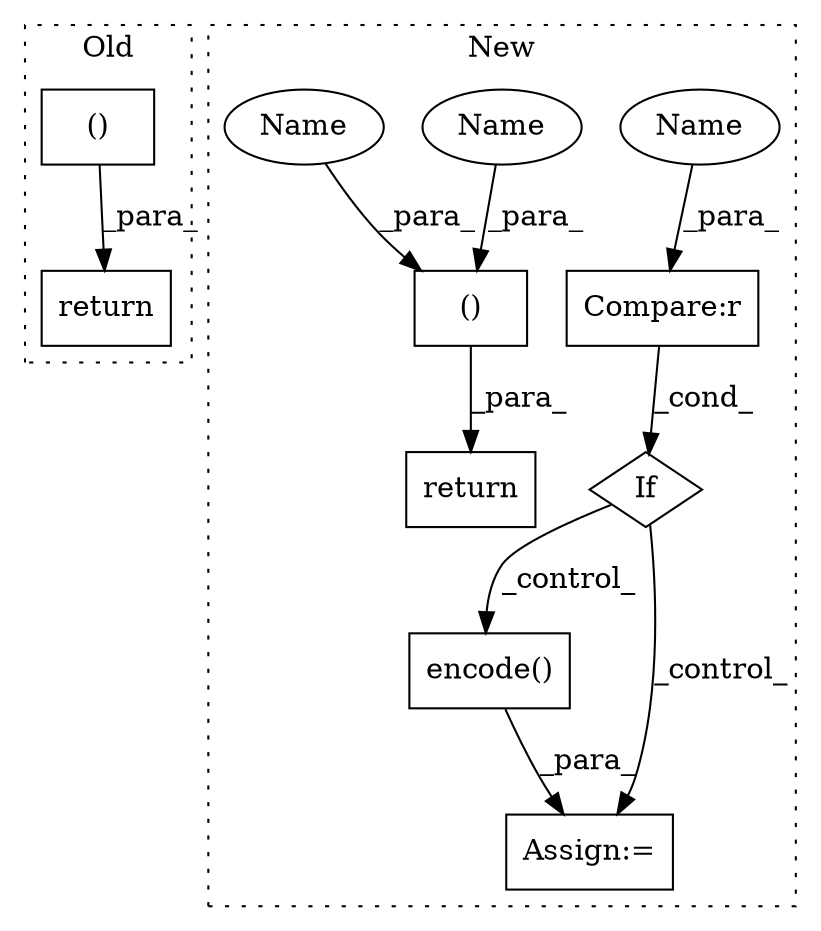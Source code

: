 digraph G {
subgraph cluster0 {
1 [label="return" a="93" s="27918" l="7" shape="box"];
6 [label="()" a="54" s="27930" l="36" shape="box"];
label = "Old";
style="dotted";
}
subgraph cluster1 {
2 [label="encode()" a="75" s="29134,29181" l="28,1" shape="box"];
3 [label="Assign:=" a="68" s="29131" l="3" shape="box"];
4 [label="If" a="96" s="29072" l="3" shape="diamond"];
5 [label="Compare:r" a="40" s="29075" l="23" shape="box"];
7 [label="()" a="54" s="29827" l="26" shape="box"];
8 [label="return" a="93" s="29815" l="7" shape="box"];
9 [label="Name" a="87" s="29094" l="4" shape="ellipse"];
10 [label="Name" a="87" s="29823" l="4" shape="ellipse"];
11 [label="Name" a="87" s="29829" l="4" shape="ellipse"];
label = "New";
style="dotted";
}
2 -> 3 [label="_para_"];
4 -> 2 [label="_control_"];
4 -> 3 [label="_control_"];
5 -> 4 [label="_cond_"];
6 -> 1 [label="_para_"];
7 -> 8 [label="_para_"];
9 -> 5 [label="_para_"];
10 -> 7 [label="_para_"];
11 -> 7 [label="_para_"];
}